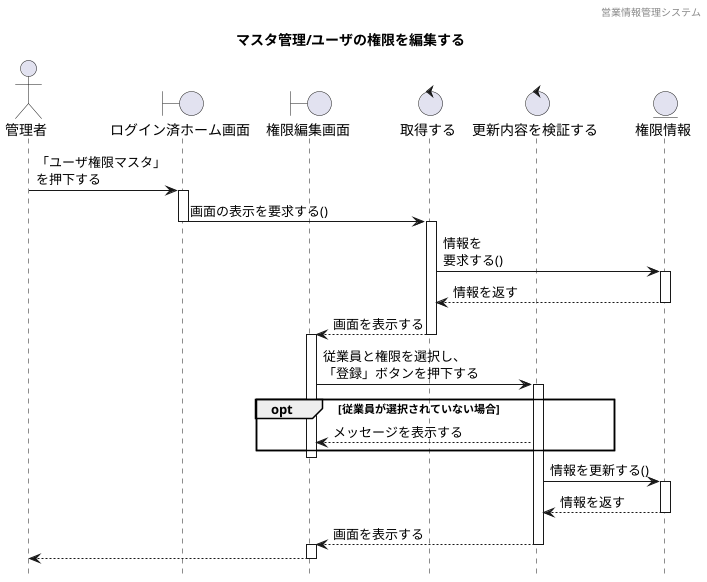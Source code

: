 @startuml sequence

hide footbox
header 営業情報管理システム
title マスタ管理/ユーザの権限を編集する

' actor "" as 
actor "管理者" as a1

' boundary "" as
boundary "ログイン済ホーム画面" as b1
boundary "権限編集画面" as b2 

' control "" as
control "取得する" as c1 
control "更新内容を検証する" as c2

' entity "" as
entity "権限情報" as e1

a1 -> b1:「ユーザ権限マスタ」\nを押下する
activate b1
b1 -> c1 : 画面の表示を要求する()
deactivate b1
activate c1
c1 -> e1:情報を\n要求する()
activate e1
e1 --> c1:情報を返す
deactivate e1
c1 --> b2:画面を表示する
deactivate c1
activate b2
b2 -> c2:従業員と権限を選択し、\n「登録」ボタンを押下する
activate c2
opt 従業員が選択されていない場合
c2 --> b2 : メッセージを表示する
end
deactivate b2
c2 -> e1: 情報を更新する()
activate e1
e1 --> c2:情報を返す
deactivate e1
c2 --> b2: 画面を表示する
deactivate c2
activate b2
b2 --> a1
deactivate b2

@enduml